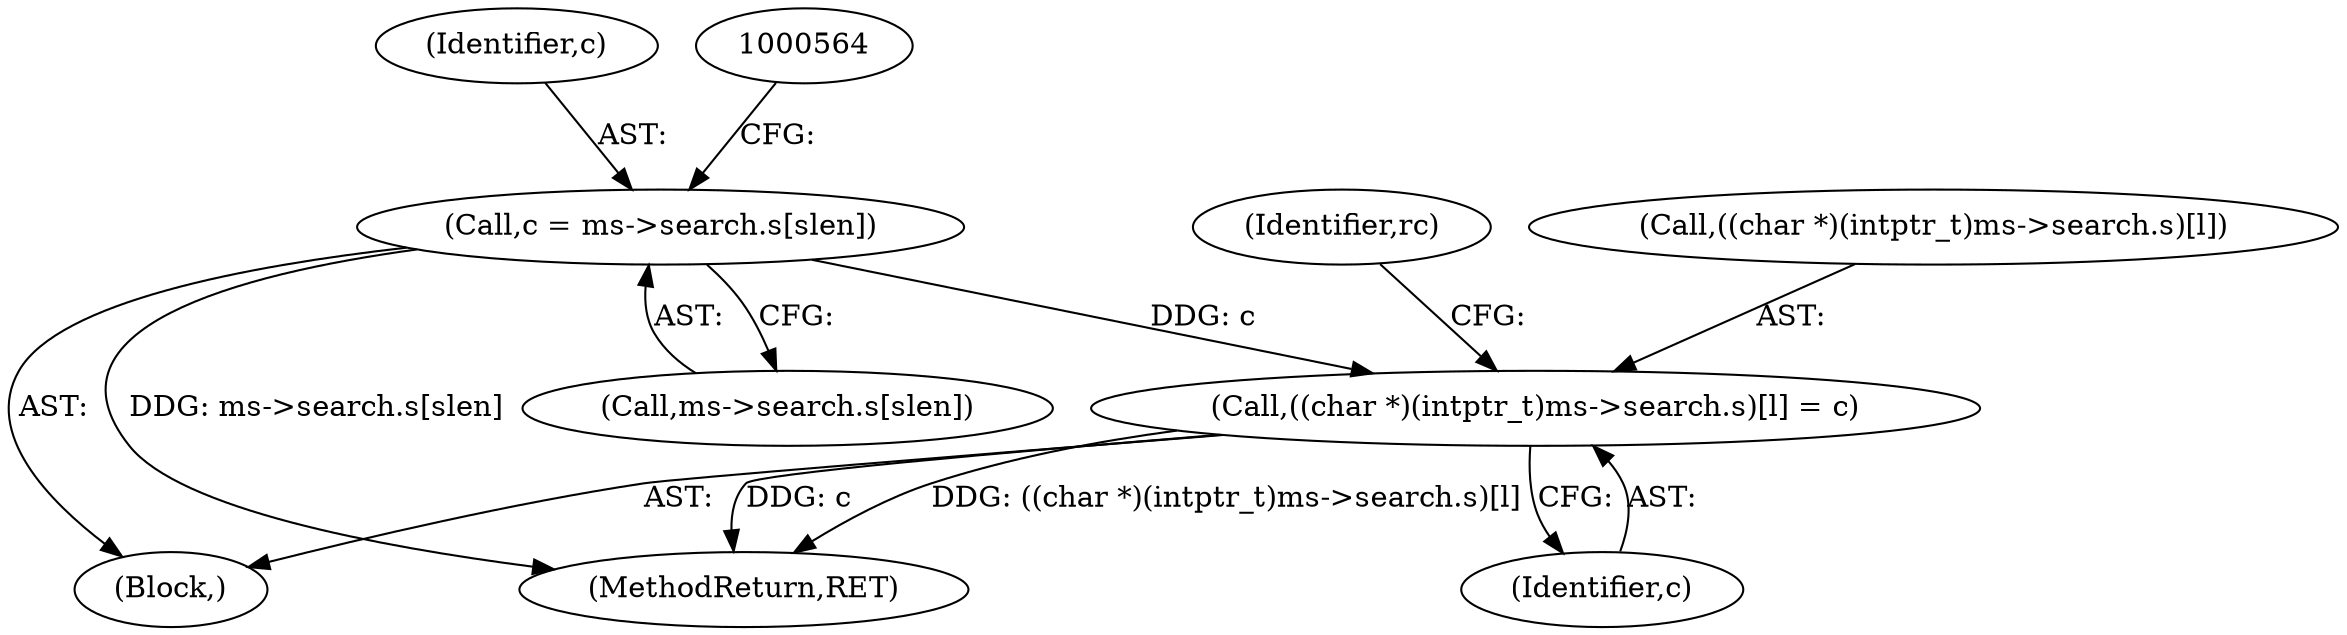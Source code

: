 digraph "0_file_4a284c89d6ef11aca34da65da7d673050a5ea320_1@pointer" {
"1000552" [label="(Call,c = ms->search.s[slen])"];
"1000589" [label="(Call,((char *)(intptr_t)ms->search.s)[l] = c)"];
"1000590" [label="(Call,((char *)(intptr_t)ms->search.s)[l])"];
"1000553" [label="(Identifier,c)"];
"1000994" [label="(MethodReturn,RET)"];
"1000554" [label="(Call,ms->search.s[slen])"];
"1000522" [label="(Block,)"];
"1000589" [label="(Call,((char *)(intptr_t)ms->search.s)[l] = c)"];
"1000552" [label="(Call,c = ms->search.s[slen])"];
"1000601" [label="(Identifier,c)"];
"1000603" [label="(Identifier,rc)"];
"1000552" -> "1000522"  [label="AST: "];
"1000552" -> "1000554"  [label="CFG: "];
"1000553" -> "1000552"  [label="AST: "];
"1000554" -> "1000552"  [label="AST: "];
"1000564" -> "1000552"  [label="CFG: "];
"1000552" -> "1000994"  [label="DDG: ms->search.s[slen]"];
"1000552" -> "1000589"  [label="DDG: c"];
"1000589" -> "1000522"  [label="AST: "];
"1000589" -> "1000601"  [label="CFG: "];
"1000590" -> "1000589"  [label="AST: "];
"1000601" -> "1000589"  [label="AST: "];
"1000603" -> "1000589"  [label="CFG: "];
"1000589" -> "1000994"  [label="DDG: ((char *)(intptr_t)ms->search.s)[l]"];
"1000589" -> "1000994"  [label="DDG: c"];
}

